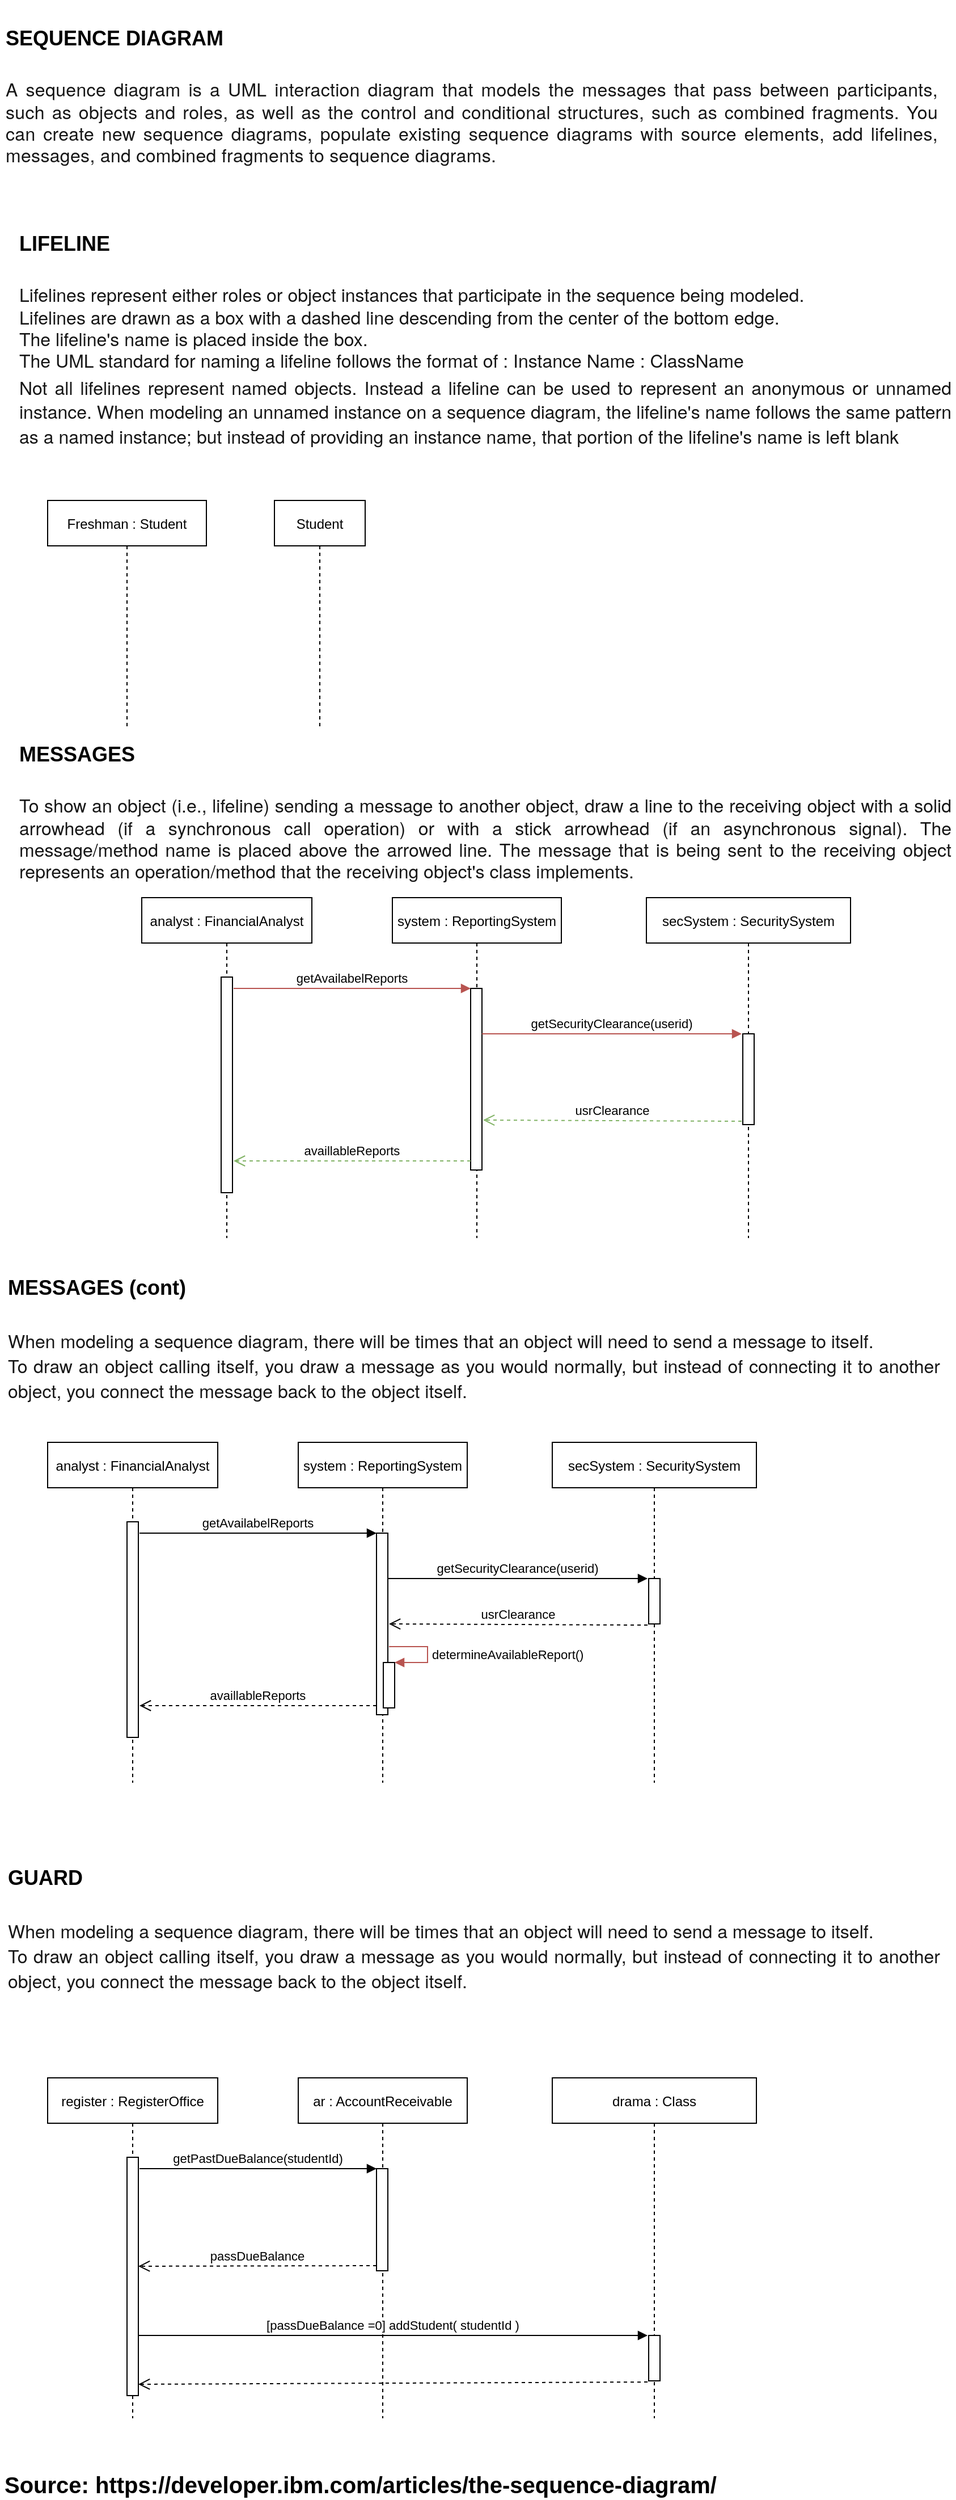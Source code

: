 <mxfile version="18.0.3" type="github" pages="3">
  <diagram id="kgpKYQtTHZ0yAKxKKP6v" name="Sequence Basic">
    <mxGraphModel dx="1422" dy="2013" grid="1" gridSize="10" guides="1" tooltips="1" connect="1" arrows="1" fold="1" page="1" pageScale="1" pageWidth="850" pageHeight="1100" math="0" shadow="0">
      <root>
        <mxCell id="0" />
        <mxCell id="1" parent="0" />
        <mxCell id="3nuBFxr9cyL0pnOWT2aG-1" value="analyst : FinancialAnalyst" style="shape=umlLifeline;perimeter=lifelinePerimeter;container=1;collapsible=0;recursiveResize=0;rounded=0;shadow=0;strokeWidth=1;" parent="1" vertex="1">
          <mxGeometry x="125" y="-299" width="150" height="300" as="geometry" />
        </mxCell>
        <mxCell id="3nuBFxr9cyL0pnOWT2aG-2" value="" style="points=[];perimeter=orthogonalPerimeter;rounded=0;shadow=0;strokeWidth=1;" parent="3nuBFxr9cyL0pnOWT2aG-1" vertex="1">
          <mxGeometry x="70" y="70" width="10" height="190" as="geometry" />
        </mxCell>
        <mxCell id="3nuBFxr9cyL0pnOWT2aG-5" value="system : ReportingSystem" style="shape=umlLifeline;perimeter=lifelinePerimeter;container=1;collapsible=0;recursiveResize=0;rounded=0;shadow=0;strokeWidth=1;" parent="1" vertex="1">
          <mxGeometry x="346" y="-299" width="149" height="300" as="geometry" />
        </mxCell>
        <mxCell id="3nuBFxr9cyL0pnOWT2aG-6" value="" style="points=[];perimeter=orthogonalPerimeter;rounded=0;shadow=0;strokeWidth=1;" parent="3nuBFxr9cyL0pnOWT2aG-5" vertex="1">
          <mxGeometry x="69" y="80" width="10" height="160" as="geometry" />
        </mxCell>
        <mxCell id="3nuBFxr9cyL0pnOWT2aG-7" value="availlableReports" style="verticalAlign=bottom;endArrow=open;dashed=1;endSize=8;exitX=0;exitY=0.95;shadow=0;strokeWidth=1;fillColor=#d5e8d4;strokeColor=#82b366;" parent="1" source="3nuBFxr9cyL0pnOWT2aG-6" edge="1">
          <mxGeometry relative="1" as="geometry">
            <mxPoint x="206" y="-67.0" as="targetPoint" />
          </mxGeometry>
        </mxCell>
        <mxCell id="3nuBFxr9cyL0pnOWT2aG-8" value="getAvailabelReports" style="verticalAlign=bottom;endArrow=block;entryX=0;entryY=0;shadow=0;strokeWidth=1;fillColor=#f8cecc;strokeColor=#b85450;" parent="1" target="3nuBFxr9cyL0pnOWT2aG-6" edge="1">
          <mxGeometry relative="1" as="geometry">
            <mxPoint x="206" y="-219" as="sourcePoint" />
          </mxGeometry>
        </mxCell>
        <mxCell id="3nuBFxr9cyL0pnOWT2aG-10" value="usrClearance" style="verticalAlign=bottom;endArrow=open;dashed=1;endSize=8;shadow=0;strokeWidth=1;exitX=-0.1;exitY=0.963;exitDx=0;exitDy=0;exitPerimeter=0;fillColor=#d5e8d4;strokeColor=#82b366;" parent="1" source="m5hxuh_p9RbYXUV5SAYv-16" edge="1">
          <mxGeometry relative="1" as="geometry">
            <mxPoint x="426" y="-103" as="targetPoint" />
            <mxPoint x="635" y="-103" as="sourcePoint" />
          </mxGeometry>
        </mxCell>
        <mxCell id="m5hxuh_p9RbYXUV5SAYv-2" value="&lt;h4 style=&quot;text-align: justify;&quot;&gt;&lt;font style=&quot;font-size: 18px;&quot;&gt;LIFELINE&lt;/font&gt;&lt;/h4&gt;&lt;span style=&quot;color: rgb(22, 22, 22); font-family: &amp;quot;IBM Plex Sans&amp;quot;, &amp;quot;Helvetica Neue&amp;quot;, Arial, sans-serif; font-size: 16px; background-color: rgb(255, 255, 255);&quot;&gt;&lt;div style=&quot;text-align: justify;&quot;&gt;Lifelines represent either roles or object instances that participate in the sequence being modeled.&amp;nbsp;&lt;/div&gt;&lt;/span&gt;&lt;span style=&quot;color: rgb(22, 22, 22); font-family: &amp;quot;IBM Plex Sans&amp;quot;, &amp;quot;Helvetica Neue&amp;quot;, Arial, sans-serif; font-size: 16px; background-color: rgb(255, 255, 255);&quot;&gt;&lt;div style=&quot;text-align: justify;&quot;&gt;Lifelines are drawn as a box with a dashed line descending from the center of the bottom edge.&lt;/div&gt;&lt;/span&gt;&lt;span style=&quot;color: rgb(22, 22, 22); font-family: &amp;quot;IBM Plex Sans&amp;quot;, &amp;quot;Helvetica Neue&amp;quot;, Arial, sans-serif; font-size: 16px; background-color: rgb(255, 255, 255);&quot;&gt;&lt;div style=&quot;text-align: justify;&quot;&gt;The lifeline&#39;s name is placed inside the box.&lt;/div&gt;&lt;/span&gt;&lt;span style=&quot;background-color: rgb(255, 255, 255);&quot;&gt;&lt;div style=&quot;text-align: justify;&quot;&gt;&lt;span style=&quot;font-size: 16px; color: rgb(22, 22, 22); font-family: &amp;quot;IBM Plex Sans&amp;quot;, &amp;quot;Helvetica Neue&amp;quot;, Arial, sans-serif;&quot;&gt;The UML standard for naming a lifeline follows the format of : Instance Name : ClassName&lt;/span&gt;&lt;/div&gt;&lt;font face=&quot;IBM Plex Sans, Helvetica Neue, Arial, sans-serif&quot; color=&quot;#161616&quot;&gt;&lt;div style=&quot;text-align: justify;&quot;&gt;&lt;span style=&quot;font-size: 16px;&quot;&gt;Not all lifelines represent named objects. Instead a lifeline can be used to represent an anonymous or unnamed instance. When modeling an unnamed instance on a sequence diagram, the lifeline&#39;s name follows the same pattern as a named instance; but instead of providing an instance name, that portion of the lifeline&#39;s name is left blank&lt;/span&gt;&lt;/div&gt;&lt;/font&gt;&lt;div style=&quot;text-align: justify;&quot;&gt;&lt;br&gt;&lt;/div&gt;&lt;/span&gt;&lt;span style=&quot;background-color: rgb(244, 244, 244); letter-spacing: 0.32px;&quot;&gt;&lt;div style=&quot;text-align: justify;&quot;&gt;&lt;font face=&quot;IBM Plex Mono, Menlo, DejaVu Sans Mono, Bitstream Vera Sans Mono, Courier, monospace&quot; color=&quot;#161616&quot;&gt;&lt;br&gt;&lt;/font&gt;&lt;/div&gt;&lt;/span&gt;" style="text;html=1;strokeColor=none;fillColor=none;spacing=5;spacingTop=-20;whiteSpace=wrap;overflow=hidden;rounded=0;fontSize=18;" parent="1" vertex="1">
          <mxGeometry x="12" y="-899" width="830" height="230" as="geometry" />
        </mxCell>
        <mxCell id="m5hxuh_p9RbYXUV5SAYv-3" value="Freshman : Student" style="shape=umlLifeline;perimeter=lifelinePerimeter;container=1;collapsible=0;recursiveResize=0;rounded=0;shadow=0;strokeWidth=1;" parent="1" vertex="1">
          <mxGeometry x="42" y="-649" width="140" height="200" as="geometry" />
        </mxCell>
        <mxCell id="m5hxuh_p9RbYXUV5SAYv-7" value="Student" style="shape=umlLifeline;perimeter=lifelinePerimeter;container=1;collapsible=0;recursiveResize=0;rounded=0;shadow=0;strokeWidth=1;" parent="1" vertex="1">
          <mxGeometry x="242" y="-649" width="80" height="200" as="geometry" />
        </mxCell>
        <mxCell id="m5hxuh_p9RbYXUV5SAYv-8" value="&lt;h4 style=&quot;text-align: justify;&quot;&gt;&lt;font style=&quot;font-size: 18px;&quot;&gt;MESSAGES&lt;/font&gt;&lt;/h4&gt;&lt;span style=&quot;color: rgb(22, 22, 22); font-family: &amp;quot;IBM Plex Sans&amp;quot;, &amp;quot;Helvetica Neue&amp;quot;, Arial, sans-serif; font-size: 16px; background-color: rgb(255, 255, 255);&quot;&gt;&lt;div style=&quot;text-align: justify;&quot;&gt;&lt;span style=&quot;text-align: start;&quot;&gt;To show an object (i.e., lifeline) sending a message to another object, draw a line to the receiving object with a solid arrowhead (if a synchronous call operation) or with a stick arrowhead (if an asynchronous signal). The message/method name is placed above the arrowed line. The message that is being sent to the receiving object represents an operation/method that the receiving object&#39;s class implements.&amp;nbsp;&lt;/span&gt;&lt;br&gt;&lt;/div&gt;&lt;/span&gt;&lt;span style=&quot;background-color: rgb(255, 255, 255);&quot;&gt;&lt;div style=&quot;text-align: justify;&quot;&gt;&lt;br&gt;&lt;/div&gt;&lt;/span&gt;&lt;span style=&quot;background-color: rgb(244, 244, 244); letter-spacing: 0.32px;&quot;&gt;&lt;div style=&quot;text-align: justify;&quot;&gt;&lt;font face=&quot;IBM Plex Mono, Menlo, DejaVu Sans Mono, Bitstream Vera Sans Mono, Courier, monospace&quot; color=&quot;#161616&quot;&gt;&lt;br&gt;&lt;/font&gt;&lt;/div&gt;&lt;/span&gt;" style="text;html=1;strokeColor=none;fillColor=none;spacing=5;spacingTop=-20;whiteSpace=wrap;overflow=hidden;rounded=0;fontSize=18;" parent="1" vertex="1">
          <mxGeometry x="12" y="-449" width="830" height="140" as="geometry" />
        </mxCell>
        <mxCell id="m5hxuh_p9RbYXUV5SAYv-11" value="secSystem : SecuritySystem" style="shape=umlLifeline;perimeter=lifelinePerimeter;container=1;collapsible=0;recursiveResize=0;rounded=0;shadow=0;strokeWidth=1;" parent="1" vertex="1">
          <mxGeometry x="570" y="-299" width="180" height="300" as="geometry" />
        </mxCell>
        <mxCell id="m5hxuh_p9RbYXUV5SAYv-16" value="" style="points=[];perimeter=orthogonalPerimeter;rounded=0;shadow=0;strokeWidth=1;" parent="m5hxuh_p9RbYXUV5SAYv-11" vertex="1">
          <mxGeometry x="85" y="120" width="10" height="80" as="geometry" />
        </mxCell>
        <mxCell id="m5hxuh_p9RbYXUV5SAYv-14" value="getSecurityClearance(userid)" style="verticalAlign=bottom;endArrow=block;entryX=0;entryY=0;shadow=0;strokeWidth=1;exitX=1;exitY=0.25;exitDx=0;exitDy=0;exitPerimeter=0;fillColor=#f8cecc;strokeColor=#b85450;" parent="1" source="3nuBFxr9cyL0pnOWT2aG-6" edge="1">
          <mxGeometry relative="1" as="geometry">
            <mxPoint x="435" y="-179" as="sourcePoint" />
            <mxPoint x="654" y="-179" as="targetPoint" />
          </mxGeometry>
        </mxCell>
        <mxCell id="m5hxuh_p9RbYXUV5SAYv-17" value="&lt;h4 style=&quot;text-align: justify;&quot;&gt;&lt;font style=&quot;font-size: 18px;&quot;&gt;MESSAGES (cont)&lt;/font&gt;&lt;/h4&gt;&lt;span style=&quot;background-color: rgb(255, 255, 255);&quot;&gt;&lt;div style=&quot;text-align: start;&quot;&gt;&lt;font face=&quot;IBM Plex Sans, Helvetica Neue, Arial, sans-serif&quot; color=&quot;#161616&quot;&gt;&lt;span style=&quot;font-size: 16px;&quot;&gt;When modeling a sequence diagram, there will be times that an object will need to send a message to itself.&lt;/span&gt;&lt;/font&gt;&lt;br&gt;&lt;/div&gt;&lt;/span&gt;&lt;span style=&quot;background-color: rgb(255, 255, 255);&quot;&gt;&lt;div style=&quot;text-align: justify;&quot;&gt;&lt;span style=&quot;color: rgb(22, 22, 22); font-family: &amp;quot;IBM Plex Sans&amp;quot;, &amp;quot;Helvetica Neue&amp;quot;, Arial, sans-serif; font-size: 16px; text-align: start;&quot;&gt;To draw an object calling itself, you draw a message as you would normally, but instead of connecting it to another object, you connect the message back to the object itself.&lt;/span&gt;&lt;br&gt;&lt;/div&gt;&lt;/span&gt;" style="text;html=1;strokeColor=none;fillColor=none;spacing=5;spacingTop=-20;whiteSpace=wrap;overflow=hidden;rounded=0;fontSize=18;" parent="1" vertex="1">
          <mxGeometry x="2" y="21" width="830" height="130" as="geometry" />
        </mxCell>
        <mxCell id="m5hxuh_p9RbYXUV5SAYv-19" value="analyst : FinancialAnalyst" style="shape=umlLifeline;perimeter=lifelinePerimeter;container=1;collapsible=0;recursiveResize=0;rounded=0;shadow=0;strokeWidth=1;" parent="1" vertex="1">
          <mxGeometry x="42" y="181" width="150" height="300" as="geometry" />
        </mxCell>
        <mxCell id="m5hxuh_p9RbYXUV5SAYv-20" value="" style="points=[];perimeter=orthogonalPerimeter;rounded=0;shadow=0;strokeWidth=1;" parent="m5hxuh_p9RbYXUV5SAYv-19" vertex="1">
          <mxGeometry x="70" y="70" width="10" height="190" as="geometry" />
        </mxCell>
        <mxCell id="m5hxuh_p9RbYXUV5SAYv-21" value="system : ReportingSystem" style="shape=umlLifeline;perimeter=lifelinePerimeter;container=1;collapsible=0;recursiveResize=0;rounded=0;shadow=0;strokeWidth=1;" parent="1" vertex="1">
          <mxGeometry x="263" y="181" width="149" height="300" as="geometry" />
        </mxCell>
        <mxCell id="m5hxuh_p9RbYXUV5SAYv-22" value="" style="points=[];perimeter=orthogonalPerimeter;rounded=0;shadow=0;strokeWidth=1;" parent="m5hxuh_p9RbYXUV5SAYv-21" vertex="1">
          <mxGeometry x="69" y="80" width="10" height="160" as="geometry" />
        </mxCell>
        <mxCell id="m5hxuh_p9RbYXUV5SAYv-29" value="" style="html=1;points=[];perimeter=orthogonalPerimeter;fontSize=18;" parent="m5hxuh_p9RbYXUV5SAYv-21" vertex="1">
          <mxGeometry x="75" y="194" width="10" height="40" as="geometry" />
        </mxCell>
        <mxCell id="m5hxuh_p9RbYXUV5SAYv-30" value="&lt;font style=&quot;font-size: 11px;&quot;&gt;determineAvailableReport()&lt;/font&gt;" style="edgeStyle=orthogonalEdgeStyle;html=1;align=left;spacingLeft=2;endArrow=block;rounded=0;entryX=1;entryY=0;fontSize=18;fillColor=#f8cecc;strokeColor=#b85450;" parent="m5hxuh_p9RbYXUV5SAYv-21" target="m5hxuh_p9RbYXUV5SAYv-29" edge="1">
          <mxGeometry relative="1" as="geometry">
            <mxPoint x="80" y="180" as="sourcePoint" />
            <Array as="points">
              <mxPoint x="114" y="180" />
              <mxPoint x="114" y="194" />
            </Array>
          </mxGeometry>
        </mxCell>
        <mxCell id="m5hxuh_p9RbYXUV5SAYv-23" value="availlableReports" style="verticalAlign=bottom;endArrow=open;dashed=1;endSize=8;exitX=0;exitY=0.95;shadow=0;strokeWidth=1;" parent="1" source="m5hxuh_p9RbYXUV5SAYv-22" edge="1">
          <mxGeometry relative="1" as="geometry">
            <mxPoint x="123" y="413.0" as="targetPoint" />
          </mxGeometry>
        </mxCell>
        <mxCell id="m5hxuh_p9RbYXUV5SAYv-24" value="getAvailabelReports" style="verticalAlign=bottom;endArrow=block;entryX=0;entryY=0;shadow=0;strokeWidth=1;" parent="1" target="m5hxuh_p9RbYXUV5SAYv-22" edge="1">
          <mxGeometry relative="1" as="geometry">
            <mxPoint x="123" y="261" as="sourcePoint" />
          </mxGeometry>
        </mxCell>
        <mxCell id="m5hxuh_p9RbYXUV5SAYv-25" value="usrClearance" style="verticalAlign=bottom;endArrow=open;dashed=1;endSize=8;shadow=0;strokeWidth=1;exitX=-0.1;exitY=0.963;exitDx=0;exitDy=0;exitPerimeter=0;" parent="1" edge="1">
          <mxGeometry relative="1" as="geometry">
            <mxPoint x="343" y="341" as="targetPoint" />
            <mxPoint x="571" y="342.04" as="sourcePoint" />
          </mxGeometry>
        </mxCell>
        <mxCell id="m5hxuh_p9RbYXUV5SAYv-26" value="secSystem : SecuritySystem" style="shape=umlLifeline;perimeter=lifelinePerimeter;container=1;collapsible=0;recursiveResize=0;rounded=0;shadow=0;strokeWidth=1;" parent="1" vertex="1">
          <mxGeometry x="487" y="181" width="180" height="300" as="geometry" />
        </mxCell>
        <mxCell id="m5hxuh_p9RbYXUV5SAYv-27" value="" style="points=[];perimeter=orthogonalPerimeter;rounded=0;shadow=0;strokeWidth=1;" parent="m5hxuh_p9RbYXUV5SAYv-26" vertex="1">
          <mxGeometry x="85" y="120" width="10" height="40" as="geometry" />
        </mxCell>
        <mxCell id="m5hxuh_p9RbYXUV5SAYv-28" value="getSecurityClearance(userid)" style="verticalAlign=bottom;endArrow=block;entryX=0;entryY=0;shadow=0;strokeWidth=1;exitX=1;exitY=0.25;exitDx=0;exitDy=0;exitPerimeter=0;" parent="1" source="m5hxuh_p9RbYXUV5SAYv-22" edge="1">
          <mxGeometry relative="1" as="geometry">
            <mxPoint x="352" y="301" as="sourcePoint" />
            <mxPoint x="571" y="301" as="targetPoint" />
          </mxGeometry>
        </mxCell>
        <mxCell id="tBn9dLWRTdamshEgE9BG-2" value="&lt;h4 style=&quot;text-align: justify;&quot;&gt;SEQUENCE DIAGRAM&lt;/h4&gt;&lt;span style=&quot;color: rgb(22, 22, 22); font-family: &amp;quot;IBM Plex Sans&amp;quot;, &amp;quot;Helvetica Neue&amp;quot;, Arial, sans-serif; font-size: 16px; background-color: rgb(255, 255, 255);&quot;&gt;&lt;div style=&quot;text-align: justify;&quot;&gt;&lt;span style=&quot;letter-spacing: 0.16px; text-align: start;&quot;&gt;A sequence diagram is a UML interaction diagram that models the messages that pass between participants, such as objects and roles, as well as the control and conditional structures, such as combined fragments. You can create new sequence diagrams, populate existing sequence diagrams with source elements, add lifelines, messages, and combined fragments to sequence diagrams.&lt;/span&gt;&lt;br&gt;&lt;/div&gt;&lt;/span&gt;&lt;span style=&quot;background-color: rgb(255, 255, 255);&quot;&gt;&lt;div style=&quot;text-align: justify;&quot;&gt;&lt;br&gt;&lt;/div&gt;&lt;/span&gt;&lt;span style=&quot;background-color: rgb(244, 244, 244); letter-spacing: 0.32px;&quot;&gt;&lt;div style=&quot;text-align: justify;&quot;&gt;&lt;font face=&quot;IBM Plex Mono, Menlo, DejaVu Sans Mono, Bitstream Vera Sans Mono, Courier, monospace&quot; color=&quot;#161616&quot;&gt;&lt;br&gt;&lt;/font&gt;&lt;/div&gt;&lt;/span&gt;" style="text;html=1;strokeColor=none;fillColor=none;spacing=5;spacingTop=-20;whiteSpace=wrap;overflow=hidden;rounded=0;fontSize=18;" parent="1" vertex="1">
          <mxGeometry y="-1080" width="830" height="160" as="geometry" />
        </mxCell>
        <UserObject label="Source: https://developer.ibm.com/articles/the-sequence-diagram/" link="https://developer.ibm.com/articles/the-sequence-diagram/" id="zN8DcEWnaMwmWa9ZiDB6-1">
          <mxCell style="text;whiteSpace=wrap;html=1;fontStyle=1;fontSize=20;" parent="1" vertex="1">
            <mxGeometry x="2" y="1081" width="660" height="30" as="geometry" />
          </mxCell>
        </UserObject>
        <mxCell id="MJMkMVPjEUM1tPfrCIHi-2" value="&lt;h4 style=&quot;text-align: justify;&quot;&gt;&lt;font style=&quot;font-size: 18px;&quot;&gt;GUARD&lt;/font&gt;&lt;/h4&gt;&lt;span style=&quot;background-color: rgb(255, 255, 255);&quot;&gt;&lt;div style=&quot;text-align: start;&quot;&gt;&lt;font face=&quot;IBM Plex Sans, Helvetica Neue, Arial, sans-serif&quot; color=&quot;#161616&quot;&gt;&lt;span style=&quot;font-size: 16px;&quot;&gt;When modeling a sequence diagram, there will be times that an object will need to send a message to itself.&lt;/span&gt;&lt;/font&gt;&lt;br&gt;&lt;/div&gt;&lt;/span&gt;&lt;span style=&quot;background-color: rgb(255, 255, 255);&quot;&gt;&lt;div style=&quot;text-align: justify;&quot;&gt;&lt;span style=&quot;color: rgb(22, 22, 22); font-family: &amp;quot;IBM Plex Sans&amp;quot;, &amp;quot;Helvetica Neue&amp;quot;, Arial, sans-serif; font-size: 16px; text-align: start;&quot;&gt;To draw an object calling itself, you draw a message as you would normally, but instead of connecting it to another object, you connect the message back to the object itself.&lt;/span&gt;&lt;br&gt;&lt;/div&gt;&lt;/span&gt;" style="text;html=1;strokeColor=none;fillColor=none;spacing=5;spacingTop=-20;whiteSpace=wrap;overflow=hidden;rounded=0;fontSize=18;" vertex="1" parent="1">
          <mxGeometry x="2" y="541" width="830" height="150" as="geometry" />
        </mxCell>
        <mxCell id="MJMkMVPjEUM1tPfrCIHi-3" value="register : RegisterOffice" style="shape=umlLifeline;perimeter=lifelinePerimeter;container=1;collapsible=0;recursiveResize=0;rounded=0;shadow=0;strokeWidth=1;" vertex="1" parent="1">
          <mxGeometry x="42" y="741" width="150" height="300" as="geometry" />
        </mxCell>
        <mxCell id="MJMkMVPjEUM1tPfrCIHi-4" value="" style="points=[];perimeter=orthogonalPerimeter;rounded=0;shadow=0;strokeWidth=1;" vertex="1" parent="MJMkMVPjEUM1tPfrCIHi-3">
          <mxGeometry x="70" y="70" width="10" height="210" as="geometry" />
        </mxCell>
        <mxCell id="MJMkMVPjEUM1tPfrCIHi-5" value="ar : AccountReceivable" style="shape=umlLifeline;perimeter=lifelinePerimeter;container=1;collapsible=0;recursiveResize=0;rounded=0;shadow=0;strokeWidth=1;" vertex="1" parent="1">
          <mxGeometry x="263" y="741" width="149" height="300" as="geometry" />
        </mxCell>
        <mxCell id="MJMkMVPjEUM1tPfrCIHi-6" value="" style="points=[];perimeter=orthogonalPerimeter;rounded=0;shadow=0;strokeWidth=1;" vertex="1" parent="MJMkMVPjEUM1tPfrCIHi-5">
          <mxGeometry x="69" y="80" width="10" height="90" as="geometry" />
        </mxCell>
        <mxCell id="MJMkMVPjEUM1tPfrCIHi-9" value="passDueBalance" style="verticalAlign=bottom;endArrow=open;dashed=1;endSize=8;exitX=0;exitY=0.95;shadow=0;strokeWidth=1;" edge="1" parent="1" source="MJMkMVPjEUM1tPfrCIHi-6">
          <mxGeometry relative="1" as="geometry">
            <mxPoint x="122" y="907" as="targetPoint" />
          </mxGeometry>
        </mxCell>
        <mxCell id="MJMkMVPjEUM1tPfrCIHi-10" value="getPastDueBalance(studentId)" style="verticalAlign=bottom;endArrow=block;entryX=0;entryY=0;shadow=0;strokeWidth=1;" edge="1" parent="1" target="MJMkMVPjEUM1tPfrCIHi-6">
          <mxGeometry relative="1" as="geometry">
            <mxPoint x="123" y="821" as="sourcePoint" />
          </mxGeometry>
        </mxCell>
        <mxCell id="MJMkMVPjEUM1tPfrCIHi-11" value="" style="verticalAlign=bottom;endArrow=open;dashed=1;endSize=8;shadow=0;strokeWidth=1;exitX=-0.1;exitY=0.963;exitDx=0;exitDy=0;exitPerimeter=0;" edge="1" parent="1">
          <mxGeometry relative="1" as="geometry">
            <mxPoint x="122" y="1011" as="targetPoint" />
            <mxPoint x="571" y="1009.04" as="sourcePoint" />
          </mxGeometry>
        </mxCell>
        <mxCell id="MJMkMVPjEUM1tPfrCIHi-12" value="drama : Class" style="shape=umlLifeline;perimeter=lifelinePerimeter;container=1;collapsible=0;recursiveResize=0;rounded=0;shadow=0;strokeWidth=1;" vertex="1" parent="1">
          <mxGeometry x="487" y="741" width="180" height="300" as="geometry" />
        </mxCell>
        <mxCell id="MJMkMVPjEUM1tPfrCIHi-13" value="" style="points=[];perimeter=orthogonalPerimeter;rounded=0;shadow=0;strokeWidth=1;" vertex="1" parent="MJMkMVPjEUM1tPfrCIHi-12">
          <mxGeometry x="85" y="227" width="10" height="40" as="geometry" />
        </mxCell>
        <mxCell id="MJMkMVPjEUM1tPfrCIHi-14" value="[passDueBalance =0] addStudent( studentId )" style="verticalAlign=bottom;endArrow=block;entryX=0;entryY=0;shadow=0;strokeWidth=1;" edge="1" parent="1">
          <mxGeometry relative="1" as="geometry">
            <mxPoint x="122" y="968" as="sourcePoint" />
            <mxPoint x="571" y="968" as="targetPoint" />
          </mxGeometry>
        </mxCell>
      </root>
    </mxGraphModel>
  </diagram>
  <diagram id="dVJeRuKE7RDZSUEcOzz5" name="Use Case">
    <mxGraphModel dx="595" dy="913" grid="1" gridSize="10" guides="1" tooltips="1" connect="1" arrows="1" fold="1" page="1" pageScale="1" pageWidth="827" pageHeight="1169" math="0" shadow="0">
      <root>
        <mxCell id="0" />
        <mxCell id="1" parent="0" />
        <mxCell id="Ifn-UOxQA3Tm4ciu712V-1" value="&lt;h4 style=&quot;text-align: justify;&quot;&gt;&lt;a style=&quot;box-sizing: inherit; padding: 0px; border: 0px; margin: 0px; font-variant-numeric: inherit; font-variant-east-asian: inherit; font-stretch: inherit; line-height: inherit; font-family: &amp;quot;IBM Plex Sans&amp;quot;, &amp;quot;Helvetica Neue&amp;quot;, Arial, sans-serif; font-size: 16px; vertical-align: baseline; color: rgb(15, 98, 254); cursor: pointer; text-decoration-line: none; text-align: left; background-color: rgb(255, 255, 255);&quot; href=&quot;https://www.ibm.com/docs/en/SS8PJ7_9.6.1/com.ibm.xtools.modeler.doc/topics/cuc.html&quot;&gt;Use cases&lt;/a&gt;&lt;/h4&gt;&lt;h4 style=&quot;text-align: justify;&quot;&gt;&lt;span style=&quot;color: rgb(22, 22, 22); font-family: &amp;quot;IBM Plex Sans&amp;quot;, &amp;quot;Helvetica Neue&amp;quot;, Arial, sans-serif; font-size: 16px; font-weight: 400; text-align: left; background-color: rgb(255, 255, 255);&quot;&gt;A use case describes a function that a system performs to achieve the user’s goal. A use case must yield an observable result that is of value to the user of the system.&lt;/span&gt;&lt;br&gt;&lt;/h4&gt;&lt;div&gt;&lt;span style=&quot;color: rgb(22, 22, 22); font-family: &amp;quot;IBM Plex Sans&amp;quot;, &amp;quot;Helvetica Neue&amp;quot;, Arial, sans-serif; font-size: 16px; font-weight: 400; text-align: left; background-color: rgb(255, 255, 255);&quot;&gt;&lt;br&gt;&lt;/span&gt;&lt;/div&gt;&lt;div&gt;&lt;span style=&quot;color: rgb(22, 22, 22); font-family: &amp;quot;IBM Plex Sans&amp;quot;, &amp;quot;Helvetica Neue&amp;quot;, Arial, sans-serif; font-size: 16px; font-weight: 400; text-align: left; background-color: rgb(255, 255, 255);&quot;&gt;&lt;br&gt;&lt;/span&gt;&lt;/div&gt;&lt;span style=&quot;background-color: rgb(255, 255, 255);&quot;&gt;&lt;div style=&quot;text-align: start;&quot;&gt;&lt;a style=&quot;box-sizing: inherit; padding: 0px; border: 0px; margin: 0px; font-variant-numeric: inherit; font-variant-east-asian: inherit; font-weight: 700; font-stretch: inherit; line-height: inherit; font-family: &amp;quot;IBM Plex Sans&amp;quot;, &amp;quot;Helvetica Neue&amp;quot;, Arial, sans-serif; font-size: 16px; vertical-align: baseline; color: rgb(15, 98, 254); cursor: pointer; text-decoration-line: none;&quot; href=&quot;https://www.ibm.com/docs/en/SS8PJ7_9.6.1/com.ibm.xtools.modeler.doc/topics/cactor.html&quot;&gt;Actors&lt;/a&gt;&lt;span style=&quot;color: rgb(22, 22, 22); font-family: &amp;quot;IBM Plex Sans&amp;quot;, &amp;quot;Helvetica Neue&amp;quot;, Arial, sans-serif; font-size: 16px;&quot;&gt;&lt;br&gt;&lt;/span&gt;&lt;/div&gt;&lt;div style=&quot;text-align: start;&quot;&gt;&lt;span style=&quot;color: rgb(22, 22, 22); font-family: &amp;quot;IBM Plex Sans&amp;quot;, &amp;quot;Helvetica Neue&amp;quot;, Arial, sans-serif; font-size: 16px;&quot;&gt;An actor represents a role of a user that interacts with the system that you are modeling. The user can be a human user, an organization, a machine, or another external system.&lt;/span&gt;&lt;span style=&quot;color: rgb(22, 22, 22); font-family: &amp;quot;IBM Plex Sans&amp;quot;, &amp;quot;Helvetica Neue&amp;quot;, Arial, sans-serif; font-size: 16px;&quot;&gt;&lt;br&gt;&lt;/span&gt;&lt;/div&gt;&lt;div style=&quot;text-align: start;&quot;&gt;&lt;span style=&quot;color: rgb(22, 22, 22); font-family: &amp;quot;IBM Plex Sans&amp;quot;, &amp;quot;Helvetica Neue&amp;quot;, Arial, sans-serif; font-size: 16px;&quot;&gt;&lt;br&gt;&lt;/span&gt;&lt;/div&gt;&lt;div style=&quot;text-align: start;&quot;&gt;&lt;span style=&quot;color: rgb(22, 22, 22); font-family: &amp;quot;IBM Plex Sans&amp;quot;, &amp;quot;Helvetica Neue&amp;quot;, Arial, sans-serif; font-size: 16px;&quot;&gt;&lt;br&gt;&lt;/span&gt;&lt;/div&gt;&lt;div style=&quot;text-align: start;&quot;&gt;&lt;span style=&quot;color: rgb(22, 22, 22); font-family: &amp;quot;IBM Plex Sans&amp;quot;, &amp;quot;Helvetica Neue&amp;quot;, Arial, sans-serif; font-size: 16px;&quot;&gt;&lt;br&gt;&lt;/span&gt;&lt;/div&gt;&lt;div style=&quot;text-align: start;&quot;&gt;&lt;span style=&quot;color: rgb(22, 22, 22); font-family: &amp;quot;IBM Plex Sans&amp;quot;, &amp;quot;Helvetica Neue&amp;quot;, Arial, sans-serif; font-size: 16px;&quot;&gt;&lt;br&gt;&lt;/span&gt;&lt;/div&gt;&lt;div style=&quot;text-align: start;&quot;&gt;&lt;span style=&quot;color: rgb(22, 22, 22); font-family: &amp;quot;IBM Plex Sans&amp;quot;, &amp;quot;Helvetica Neue&amp;quot;, Arial, sans-serif; font-size: 16px;&quot;&gt;&lt;br&gt;&lt;/span&gt;&lt;/div&gt;&lt;div style=&quot;text-align: start;&quot;&gt;&lt;br&gt;&lt;/div&gt;&lt;div style=&quot;text-align: start;&quot;&gt;&lt;a style=&quot;box-sizing: inherit; padding: 0px; border: 0px; margin: 0px; font-variant-numeric: inherit; font-variant-east-asian: inherit; font-weight: 700; font-stretch: inherit; line-height: inherit; font-family: &amp;quot;IBM Plex Sans&amp;quot;, &amp;quot;Helvetica Neue&amp;quot;, Arial, sans-serif; font-size: 16px; vertical-align: baseline; color: rgb(15, 98, 254); cursor: pointer; text-decoration-line: none;&quot; href=&quot;https://www.ibm.com/docs/en/SS8PJ7_9.6.1/com.ibm.xtools.modeler.doc/topics/crelsme_ucd.html&quot;&gt;Relationships in use-case diagrams&lt;/a&gt;&lt;/div&gt;&lt;div style=&quot;text-align: start;&quot;&gt;&lt;br&gt;&lt;/div&gt;&lt;div style=&quot;text-align: start;&quot;&gt;&lt;span style=&quot;color: rgb(22, 22, 22); font-family: &amp;quot;IBM Plex Sans&amp;quot;, &amp;quot;Helvetica Neue&amp;quot;, Arial, sans-serif; font-size: 16px;&quot;&gt;In UML, a relationship is a connection between model elements. A UML relationship is a type of model element that adds semantics to a model by defining the structure and behavior between the model elements.&lt;/span&gt;&lt;span style=&quot;color: rgb(22, 22, 22); font-family: &amp;quot;IBM Plex Sans&amp;quot;, &amp;quot;Helvetica Neue&amp;quot;, Arial, sans-serif; font-size: 16px;&quot;&gt;&lt;br&gt;&lt;/span&gt;&lt;/div&gt;&lt;div style=&quot;text-align: start;&quot;&gt;&lt;span style=&quot;color: rgb(22, 22, 22); font-family: &amp;quot;IBM Plex Sans&amp;quot;, &amp;quot;Helvetica Neue&amp;quot;, Arial, sans-serif; font-size: 16px;&quot;&gt;&lt;br&gt;&lt;/span&gt;&lt;/div&gt;&lt;/span&gt;" style="text;html=1;strokeColor=none;fillColor=none;spacing=5;spacingTop=-20;whiteSpace=wrap;overflow=hidden;rounded=0;fontSize=18;" parent="1" vertex="1">
          <mxGeometry x="890" y="290" width="760" height="1220" as="geometry" />
        </mxCell>
        <mxCell id="YBjXotv5qvlRHlgiekUH-1" value="&lt;h4 style=&quot;text-align: justify;&quot;&gt;&lt;span style=&quot;color: rgb(22, 22, 22); font-family: &amp;quot;IBM Plex Sans&amp;quot;, &amp;quot;Helvetica Neue&amp;quot;, Arial, sans-serif; font-size: 16px; letter-spacing: 0.16px; text-align: start; background-color: rgb(255, 255, 255);&quot;&gt;Use-case diagrams&lt;/span&gt;&lt;/h4&gt;&lt;span style=&quot;color: rgb(22, 22, 22); font-family: &amp;quot;IBM Plex Sans&amp;quot;, &amp;quot;Helvetica Neue&amp;quot;, Arial, sans-serif; font-size: 16px; background-color: rgb(255, 255, 255);&quot;&gt;&lt;div style=&quot;text-align: justify;&quot;&gt;&lt;span style=&quot;letter-spacing: 0.16px;&quot;&gt;In UML, use-case diagrams model the behavior of a system and help to capture the requirements of the system&lt;/span&gt;&lt;/div&gt;&lt;/span&gt;&lt;span style=&quot;color: rgb(22, 22, 22); font-family: &amp;quot;IBM Plex Sans&amp;quot;, &amp;quot;Helvetica Neue&amp;quot;, Arial, sans-serif; font-size: 16px; background-color: rgb(255, 255, 255);&quot;&gt;&lt;div style=&quot;text-align: justify;&quot;&gt;Describe the high-level functions and scope of a system.&lt;/div&gt;&lt;/span&gt;&lt;span style=&quot;color: rgb(22, 22, 22); font-family: &amp;quot;IBM Plex Sans&amp;quot;, &amp;quot;Helvetica Neue&amp;quot;, Arial, sans-serif; font-size: 16px; background-color: rgb(255, 255, 255);&quot;&gt;&lt;div style=&quot;text-align: justify;&quot;&gt;Illustrate and define the context and requirements of either an entire system or the important parts of the system.&lt;/div&gt;&lt;/span&gt;&lt;span style=&quot;background-color: rgb(255, 255, 255);&quot;&gt;&lt;div style=&quot;text-align: justify;&quot;&gt;&lt;font face=&quot;IBM Plex Sans, Helvetica Neue, Arial, sans-serif&quot; color=&quot;#161616&quot;&gt;&lt;span style=&quot;font-size: 16px;&quot;&gt;&lt;br&gt;&lt;/span&gt;&lt;/font&gt;&lt;/div&gt;&lt;div style=&quot;text-align: justify;&quot;&gt;&lt;br&gt;&lt;/div&gt;&lt;/span&gt;&lt;div style=&quot;text-align: justify;&quot;&gt;&lt;span style=&quot;color: rgb(22, 22, 22); font-family: &amp;quot;IBM Plex Sans&amp;quot;, &amp;quot;Helvetica Neue&amp;quot;, Arial, sans-serif; font-size: 16px; font-weight: 400; letter-spacing: 0.16px; text-align: start; background-color: rgb(255, 255, 255);&quot;&gt;&lt;br&gt;&lt;/span&gt;&lt;/div&gt;" style="text;html=1;strokeColor=none;fillColor=none;spacing=5;spacingTop=-20;whiteSpace=wrap;overflow=hidden;rounded=0;fontSize=18;" parent="1" vertex="1">
          <mxGeometry x="827" y="20" width="813" height="180" as="geometry" />
        </mxCell>
        <mxCell id="YBjXotv5qvlRHlgiekUH-2" value="&lt;span style=&quot;color: rgb(22, 22, 22); font-family: &amp;quot;IBM Plex Sans&amp;quot;, &amp;quot;Helvetica Neue&amp;quot;, Arial, sans-serif; font-size: 16px; font-style: normal; font-variant-ligatures: normal; font-variant-caps: normal; letter-spacing: normal; orphans: 2; text-align: start; text-indent: 0px; text-transform: none; widows: 2; word-spacing: 0px; -webkit-text-stroke-width: 0px; background-color: rgb(255, 255, 255); text-decoration-thickness: initial; text-decoration-style: initial; text-decoration-color: initial; float: none; display: inline !important;&quot;&gt;Model elements&lt;/span&gt;" style="text;whiteSpace=wrap;html=1;fontSize=11;fontStyle=1" parent="1" vertex="1">
          <mxGeometry x="832" y="250" width="140" height="30" as="geometry" />
        </mxCell>
        <mxCell id="YBjXotv5qvlRHlgiekUH-3" value="Use Case" style="ellipse;whiteSpace=wrap;html=1;fontSize=11;" parent="1" vertex="1">
          <mxGeometry x="1190" y="400" width="140" height="70" as="geometry" />
        </mxCell>
        <mxCell id="YBjXotv5qvlRHlgiekUH-4" value="Actor" style="shape=umlActor;verticalLabelPosition=bottom;verticalAlign=top;html=1;fontSize=11;" parent="1" vertex="1">
          <mxGeometry x="1245" y="555" width="30" height="60" as="geometry" />
        </mxCell>
        <mxCell id="YBjXotv5qvlRHlgiekUH-9" value="Base use Case" style="ellipse;whiteSpace=wrap;html=1;fontSize=11;" parent="1" vertex="1">
          <mxGeometry x="1000" y="980" width="140" height="70" as="geometry" />
        </mxCell>
        <mxCell id="YBjXotv5qvlRHlgiekUH-10" value="Inclusion Use Case" style="ellipse;whiteSpace=wrap;html=1;fontSize=11;" parent="1" vertex="1">
          <mxGeometry x="1300" y="980" width="140" height="70" as="geometry" />
        </mxCell>
        <mxCell id="YBjXotv5qvlRHlgiekUH-12" value="&amp;lt;&amp;lt;include&amp;gt;&amp;gt;" style="html=1;verticalAlign=bottom;labelBackgroundColor=none;endArrow=open;endFill=0;dashed=1;rounded=0;fontSize=11;" parent="1" edge="1">
          <mxGeometry width="160" relative="1" as="geometry">
            <mxPoint x="1140" y="1014.5" as="sourcePoint" />
            <mxPoint x="1300" y="1014.5" as="targetPoint" />
          </mxGeometry>
        </mxCell>
        <mxCell id="YBjXotv5qvlRHlgiekUH-13" value="CheckOrderStatus" style="ellipse;whiteSpace=wrap;html=1;fontSize=11;" parent="1" vertex="1">
          <mxGeometry x="1000" y="1090" width="140" height="70" as="geometry" />
        </mxCell>
        <mxCell id="YBjXotv5qvlRHlgiekUH-14" value="Login" style="ellipse;whiteSpace=wrap;html=1;fontSize=11;" parent="1" vertex="1">
          <mxGeometry x="1300" y="1090" width="140" height="70" as="geometry" />
        </mxCell>
        <mxCell id="YBjXotv5qvlRHlgiekUH-15" value="&amp;lt;&amp;lt;include&amp;gt;&amp;gt;" style="html=1;verticalAlign=bottom;labelBackgroundColor=none;endArrow=open;endFill=0;dashed=1;rounded=0;fontSize=11;" parent="1" edge="1">
          <mxGeometry width="160" relative="1" as="geometry">
            <mxPoint x="1140" y="1124.5" as="sourcePoint" />
            <mxPoint x="1300" y="1124.5" as="targetPoint" />
          </mxGeometry>
        </mxCell>
        <mxCell id="YBjXotv5qvlRHlgiekUH-17" value="Example" style="text;html=1;strokeColor=none;fillColor=none;align=center;verticalAlign=middle;whiteSpace=wrap;rounded=0;fontSize=11;fontStyle=1" parent="1" vertex="1">
          <mxGeometry x="890" y="1110" width="60" height="30" as="geometry" />
        </mxCell>
        <mxCell id="mPVrKVjC8mVkiGtCcPgU-1" value="Base use Case" style="ellipse;whiteSpace=wrap;html=1;fontSize=11;" parent="1" vertex="1">
          <mxGeometry x="1000" y="1240" width="140" height="70" as="geometry" />
        </mxCell>
        <mxCell id="mPVrKVjC8mVkiGtCcPgU-2" value="Extension use case" style="ellipse;whiteSpace=wrap;html=1;fontSize=11;" parent="1" vertex="1">
          <mxGeometry x="1300" y="1240" width="140" height="70" as="geometry" />
        </mxCell>
        <mxCell id="mPVrKVjC8mVkiGtCcPgU-3" value="&amp;lt;&amp;lt;Extend&amp;gt;&amp;gt;" style="html=1;verticalAlign=bottom;labelBackgroundColor=none;endArrow=open;endFill=0;dashed=1;rounded=0;fontSize=11;" parent="1" edge="1">
          <mxGeometry width="160" relative="1" as="geometry">
            <mxPoint x="1300" y="1274.5" as="sourcePoint" />
            <mxPoint x="1140" y="1274.5" as="targetPoint" />
          </mxGeometry>
        </mxCell>
        <mxCell id="mPVrKVjC8mVkiGtCcPgU-4" value="Include" style="text;html=1;strokeColor=none;fillColor=none;align=center;verticalAlign=middle;whiteSpace=wrap;rounded=0;fontSize=24;fontStyle=1" parent="1" vertex="1">
          <mxGeometry x="1145" y="930" width="130" height="30" as="geometry" />
        </mxCell>
        <mxCell id="mPVrKVjC8mVkiGtCcPgU-5" value="Extend" style="text;html=1;strokeColor=none;fillColor=none;align=center;verticalAlign=middle;whiteSpace=wrap;rounded=0;fontSize=24;fontStyle=1" parent="1" vertex="1">
          <mxGeometry x="1155" y="1210" width="130" height="30" as="geometry" />
        </mxCell>
        <mxCell id="mPVrKVjC8mVkiGtCcPgU-6" value="&lt;span style=&quot;color: rgb(22, 22, 22); font-family: &amp;quot;IBM Plex Sans&amp;quot;, &amp;quot;Helvetica Neue&amp;quot;, Arial, sans-serif; text-align: start; background-color: rgb(255, 255, 255);&quot;&gt;Place Online Order&lt;/span&gt;" style="ellipse;whiteSpace=wrap;html=1;fontSize=11;" parent="1" vertex="1">
          <mxGeometry x="1000" y="1360" width="140" height="70" as="geometry" />
        </mxCell>
        <mxCell id="mPVrKVjC8mVkiGtCcPgU-7" value="&lt;span style=&quot;color: rgb(22, 22, 22); font-family: &amp;quot;IBM Plex Sans&amp;quot;, &amp;quot;Helvetica Neue&amp;quot;, Arial, sans-serif; text-align: start; background-color: rgb(255, 255, 255);&quot;&gt;Specify Shipping Instructions&lt;/span&gt;" style="ellipse;whiteSpace=wrap;html=1;fontSize=11;" parent="1" vertex="1">
          <mxGeometry x="1300" y="1360" width="140" height="70" as="geometry" />
        </mxCell>
        <mxCell id="mPVrKVjC8mVkiGtCcPgU-8" value="&amp;lt;&amp;lt;Extend&amp;gt;&amp;gt;" style="html=1;verticalAlign=bottom;labelBackgroundColor=none;endArrow=open;endFill=0;dashed=1;rounded=0;fontSize=11;" parent="1" edge="1">
          <mxGeometry width="160" relative="1" as="geometry">
            <mxPoint x="1300" y="1394.5" as="sourcePoint" />
            <mxPoint x="1140" y="1394.5" as="targetPoint" />
          </mxGeometry>
        </mxCell>
        <mxCell id="mPVrKVjC8mVkiGtCcPgU-9" value="Example" style="text;html=1;strokeColor=none;fillColor=none;align=center;verticalAlign=middle;whiteSpace=wrap;rounded=0;fontSize=11;fontStyle=1" parent="1" vertex="1">
          <mxGeometry x="880" y="1370" width="60" height="30" as="geometry" />
        </mxCell>
        <UserObject label="Source: https://developer.ibm.com/articles/the-sequence-diagram/" link="https://developer.ibm.com/articles/the-sequence-diagram/" id="IYPzn7S4lsNCGVKHW3Xo-1">
          <mxCell style="text;whiteSpace=wrap;html=1;fontStyle=1;fontSize=21;" parent="1" vertex="1">
            <mxGeometry x="832" y="1520" width="798" height="40" as="geometry" />
          </mxCell>
        </UserObject>
      </root>
    </mxGraphModel>
  </diagram>
  <diagram id="nmqXFcjcdm7ILJKdKRxf" name="Class">
    <mxGraphModel dx="1422" dy="794" grid="1" gridSize="10" guides="1" tooltips="1" connect="1" arrows="1" fold="1" page="1" pageScale="1" pageWidth="827" pageHeight="1169" math="0" shadow="0">
      <root>
        <mxCell id="0" />
        <mxCell id="1" parent="0" />
        <mxCell id="Suuq0HtU_saqYbTsEoNt-1" value="Shopping Cart" style="swimlane;fontStyle=1;align=center;verticalAlign=top;childLayout=stackLayout;horizontal=1;startSize=26;horizontalStack=0;resizeParent=1;resizeParentMax=0;resizeLast=0;collapsible=1;marginBottom=0;" vertex="1" parent="1">
          <mxGeometry x="50" y="160" width="280" height="140" as="geometry" />
        </mxCell>
        <mxCell id="Suuq0HtU_saqYbTsEoNt-3" value="" style="line;strokeWidth=1;fillColor=none;align=left;verticalAlign=middle;spacingTop=-1;spacingLeft=3;spacingRight=3;rotatable=0;labelPosition=right;points=[];portConstraint=eastwest;" vertex="1" parent="Suuq0HtU_saqYbTsEoNt-1">
          <mxGeometry y="26" width="280" height="8" as="geometry" />
        </mxCell>
        <mxCell id="Suuq0HtU_saqYbTsEoNt-4" value="+ addItem(ItemtoAdd: Item, Quantity: Interger&#xa;+ removeItem(ItemToRemove:Item)&#xa;+ " style="text;strokeColor=none;fillColor=none;align=left;verticalAlign=top;spacingLeft=4;spacingRight=4;overflow=hidden;rotatable=0;points=[[0,0.5],[1,0.5]];portConstraint=eastwest;" vertex="1" parent="Suuq0HtU_saqYbTsEoNt-1">
          <mxGeometry y="34" width="280" height="106" as="geometry" />
        </mxCell>
        <mxCell id="Suuq0HtU_saqYbTsEoNt-5" value="&lt;span style=&quot;color: rgb(22, 22, 22); font-family: &amp;quot;IBM Plex Sans&amp;quot;, &amp;quot;Helvetica Neue&amp;quot;, Arial, sans-serif; font-size: 16px; font-style: normal; font-variant-ligatures: normal; font-variant-caps: normal; font-weight: 400; letter-spacing: 0.16px; orphans: 2; text-align: start; text-indent: 0px; text-transform: none; widows: 2; word-spacing: 0px; -webkit-text-stroke-width: 0px; text-decoration-thickness: initial; text-decoration-style: initial; text-decoration-color: initial; float: none; display: inline !important;&quot;&gt;In UML, a&amp;nbsp;&lt;/span&gt;&lt;dfn style=&quot;box-sizing: border-box; padding: 0px; border: 0px; margin: 0px; font-style: italic; font-variant-ligatures: normal; font-variant-caps: normal; font-variant-numeric: inherit; font-variant-east-asian: inherit; font-weight: 400; font-stretch: inherit; line-height: inherit; font-family: &amp;quot;IBM Plex Sans&amp;quot;, &amp;quot;Helvetica Neue&amp;quot;, Arial, sans-serif; font-size: 16px; vertical-align: baseline; color: rgb(22, 22, 22); letter-spacing: 0.16px; orphans: 2; text-align: start; text-indent: 0px; text-transform: none; widows: 2; word-spacing: 0px; -webkit-text-stroke-width: 0px; text-decoration-thickness: initial; text-decoration-style: initial; text-decoration-color: initial;&quot; class=&quot;term&quot;&gt;class&lt;/dfn&gt;&lt;span style=&quot;color: rgb(22, 22, 22); font-family: &amp;quot;IBM Plex Sans&amp;quot;, &amp;quot;Helvetica Neue&amp;quot;, Arial, sans-serif; font-size: 16px; font-style: normal; font-variant-ligatures: normal; font-variant-caps: normal; font-weight: 400; letter-spacing: 0.16px; orphans: 2; text-align: start; text-indent: 0px; text-transform: none; widows: 2; word-spacing: 0px; -webkit-text-stroke-width: 0px; text-decoration-thickness: initial; text-decoration-style: initial; text-decoration-color: initial; float: none; display: inline !important;&quot;&gt;&amp;nbsp;represents an object or a set of objects that share a common structure and behavior. Classes, or instances of classes, are common model elements in UML diagrams.&lt;/span&gt;" style="text;whiteSpace=wrap;html=1;" vertex="1" parent="1">
          <mxGeometry x="40" y="30" width="770" height="90" as="geometry" />
        </mxCell>
        <mxCell id="Suuq0HtU_saqYbTsEoNt-6" value="Item" style="swimlane;fontStyle=1;align=center;verticalAlign=top;childLayout=stackLayout;horizontal=1;startSize=26;horizontalStack=0;resizeParent=1;resizeParentMax=0;resizeLast=0;collapsible=1;marginBottom=0;" vertex="1" parent="1">
          <mxGeometry x="400" y="170" width="160" height="86" as="geometry" />
        </mxCell>
        <mxCell id="Suuq0HtU_saqYbTsEoNt-7" value="+ field: type" style="text;strokeColor=none;fillColor=none;align=left;verticalAlign=top;spacingLeft=4;spacingRight=4;overflow=hidden;rotatable=0;points=[[0,0.5],[1,0.5]];portConstraint=eastwest;" vertex="1" parent="Suuq0HtU_saqYbTsEoNt-6">
          <mxGeometry y="26" width="160" height="26" as="geometry" />
        </mxCell>
        <mxCell id="Suuq0HtU_saqYbTsEoNt-8" value="" style="line;strokeWidth=1;fillColor=none;align=left;verticalAlign=middle;spacingTop=-1;spacingLeft=3;spacingRight=3;rotatable=0;labelPosition=right;points=[];portConstraint=eastwest;" vertex="1" parent="Suuq0HtU_saqYbTsEoNt-6">
          <mxGeometry y="52" width="160" height="8" as="geometry" />
        </mxCell>
        <mxCell id="Suuq0HtU_saqYbTsEoNt-9" value="+ method(type): type" style="text;strokeColor=none;fillColor=none;align=left;verticalAlign=top;spacingLeft=4;spacingRight=4;overflow=hidden;rotatable=0;points=[[0,0.5],[1,0.5]];portConstraint=eastwest;" vertex="1" parent="Suuq0HtU_saqYbTsEoNt-6">
          <mxGeometry y="60" width="160" height="26" as="geometry" />
        </mxCell>
      </root>
    </mxGraphModel>
  </diagram>
</mxfile>
